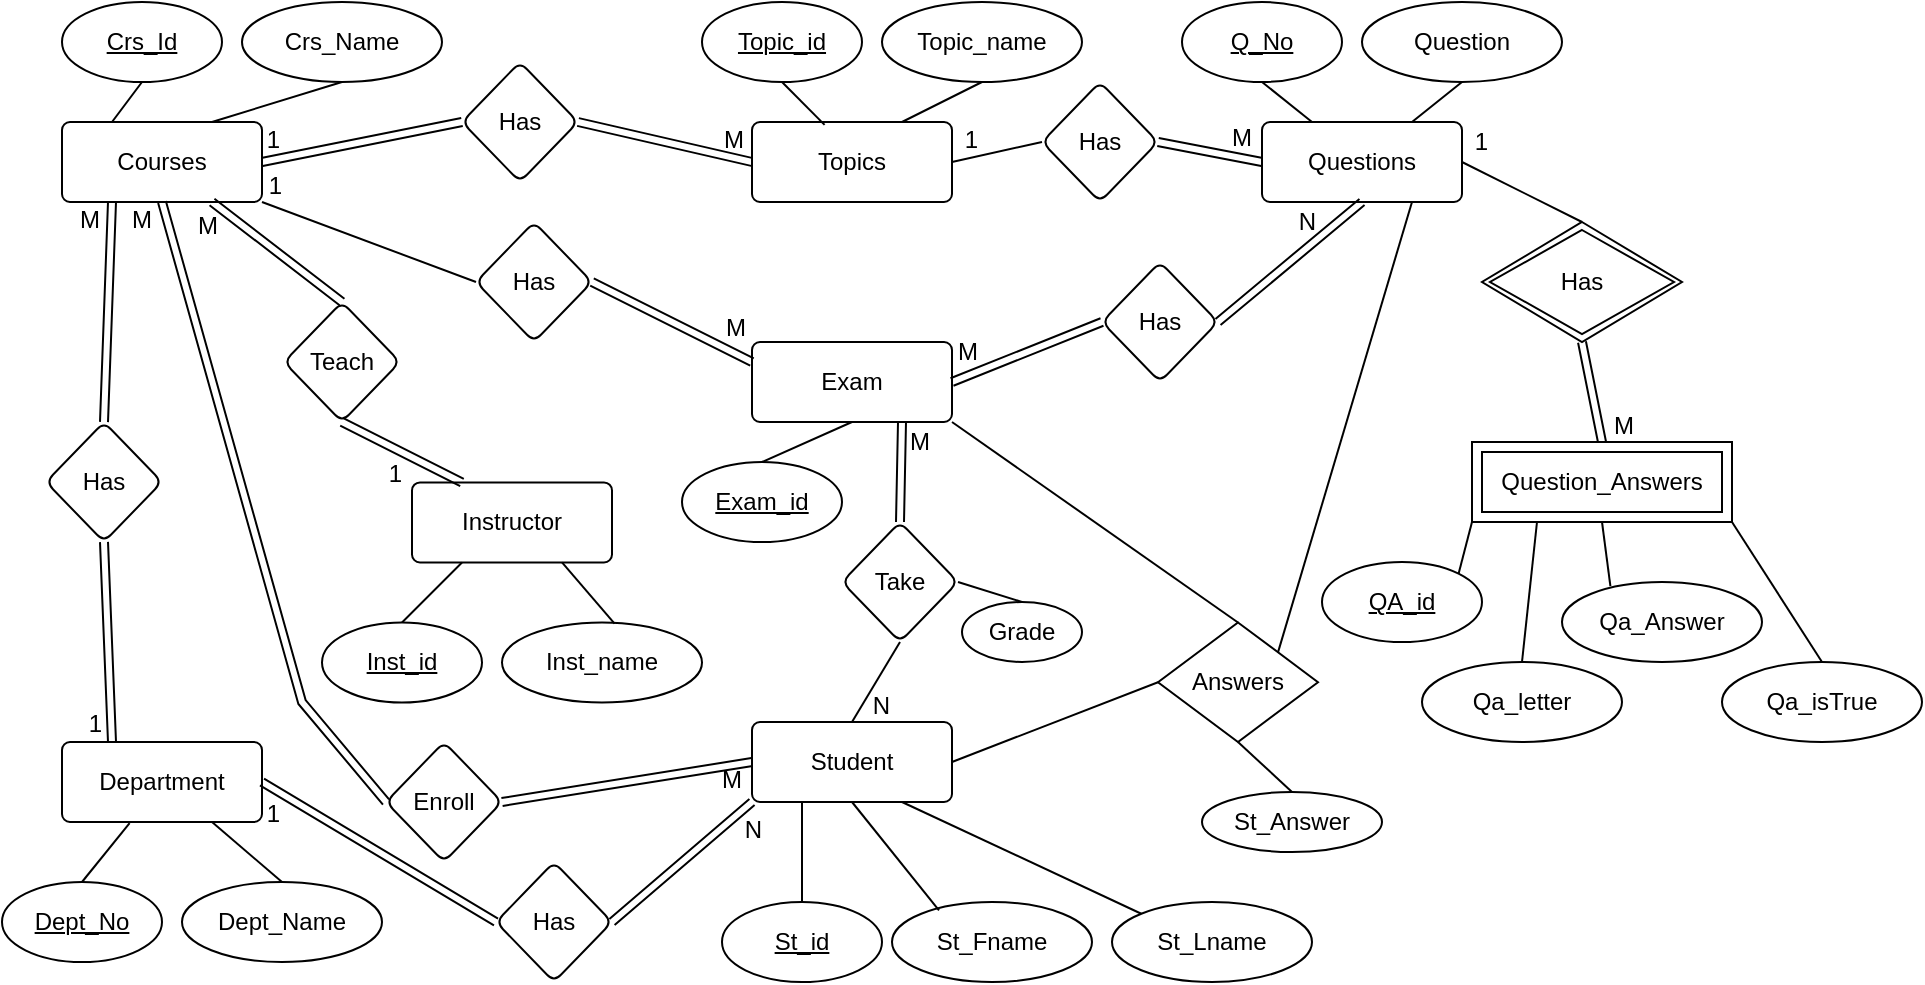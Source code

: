 <mxfile version="24.5.5" type="github">
  <diagram id="R2lEEEUBdFMjLlhIrx00" name="Page-1">
    <mxGraphModel dx="810" dy="521" grid="1" gridSize="10" guides="1" tooltips="1" connect="1" arrows="1" fold="1" page="1" pageScale="1" pageWidth="850" pageHeight="1100" math="0" shadow="0" extFonts="Permanent Marker^https://fonts.googleapis.com/css?family=Permanent+Marker">
      <root>
        <mxCell id="0" />
        <mxCell id="1" parent="0" />
        <mxCell id="1rXiYcd5lSGq8Ji5P_R9-1" value="Courses" style="rounded=1;arcSize=10;whiteSpace=wrap;html=1;align=center;" parent="1" vertex="1">
          <mxGeometry x="30" y="60" width="100" height="40" as="geometry" />
        </mxCell>
        <mxCell id="1rXiYcd5lSGq8Ji5P_R9-2" value="Instructor" style="rounded=1;arcSize=10;whiteSpace=wrap;html=1;align=center;" parent="1" vertex="1">
          <mxGeometry x="205" y="240.23" width="100" height="40" as="geometry" />
        </mxCell>
        <mxCell id="1rXiYcd5lSGq8Ji5P_R9-3" value="Topics" style="rounded=1;arcSize=10;whiteSpace=wrap;html=1;align=center;" parent="1" vertex="1">
          <mxGeometry x="375" y="60" width="100" height="40" as="geometry" />
        </mxCell>
        <mxCell id="1rXiYcd5lSGq8Ji5P_R9-4" value="Exam" style="rounded=1;arcSize=10;whiteSpace=wrap;html=1;align=center;" parent="1" vertex="1">
          <mxGeometry x="375" y="170" width="100" height="40" as="geometry" />
        </mxCell>
        <mxCell id="1rXiYcd5lSGq8Ji5P_R9-5" value="Student" style="rounded=1;arcSize=10;whiteSpace=wrap;html=1;align=center;" parent="1" vertex="1">
          <mxGeometry x="375" y="360" width="100" height="40" as="geometry" />
        </mxCell>
        <mxCell id="1rXiYcd5lSGq8Ji5P_R9-6" value="Department" style="rounded=1;arcSize=10;whiteSpace=wrap;html=1;align=center;" parent="1" vertex="1">
          <mxGeometry x="30" y="370" width="100" height="40" as="geometry" />
        </mxCell>
        <mxCell id="1rXiYcd5lSGq8Ji5P_R9-7" value="Questions" style="rounded=1;arcSize=10;whiteSpace=wrap;html=1;align=center;" parent="1" vertex="1">
          <mxGeometry x="630" y="60" width="100" height="40" as="geometry" />
        </mxCell>
        <mxCell id="1rXiYcd5lSGq8Ji5P_R9-25" value="" style="endArrow=none;html=1;rounded=0;entryX=0.5;entryY=1;entryDx=0;entryDy=0;exitX=0.25;exitY=0;exitDx=0;exitDy=0;" parent="1" source="1rXiYcd5lSGq8Ji5P_R9-1" target="1rXiYcd5lSGq8Ji5P_R9-36" edge="1">
          <mxGeometry width="50" height="50" relative="1" as="geometry">
            <mxPoint x="380" y="250" as="sourcePoint" />
            <mxPoint x="75" y="40" as="targetPoint" />
          </mxGeometry>
        </mxCell>
        <mxCell id="1rXiYcd5lSGq8Ji5P_R9-29" value="Crs_Name" style="ellipse;whiteSpace=wrap;html=1;align=center;" parent="1" vertex="1">
          <mxGeometry x="120" width="100" height="40" as="geometry" />
        </mxCell>
        <mxCell id="1rXiYcd5lSGq8Ji5P_R9-31" value="" style="endArrow=none;html=1;rounded=0;entryX=0.5;entryY=1;entryDx=0;entryDy=0;exitX=0.75;exitY=0;exitDx=0;exitDy=0;" parent="1" source="1rXiYcd5lSGq8Ji5P_R9-1" target="1rXiYcd5lSGq8Ji5P_R9-29" edge="1">
          <mxGeometry width="50" height="50" relative="1" as="geometry">
            <mxPoint x="380" y="150" as="sourcePoint" />
            <mxPoint x="430" y="100" as="targetPoint" />
          </mxGeometry>
        </mxCell>
        <mxCell id="1rXiYcd5lSGq8Ji5P_R9-36" value="Crs_Id" style="ellipse;whiteSpace=wrap;html=1;align=center;fontStyle=4;" parent="1" vertex="1">
          <mxGeometry x="30" width="80" height="40" as="geometry" />
        </mxCell>
        <mxCell id="1rXiYcd5lSGq8Ji5P_R9-39" value="" style="endArrow=none;html=1;rounded=0;entryX=0.5;entryY=1;entryDx=0;entryDy=0;exitX=0.363;exitY=0.036;exitDx=0;exitDy=0;exitPerimeter=0;" parent="1" source="1rXiYcd5lSGq8Ji5P_R9-3" target="1rXiYcd5lSGq8Ji5P_R9-42" edge="1">
          <mxGeometry width="50" height="50" relative="1" as="geometry">
            <mxPoint x="397" y="60" as="sourcePoint" />
            <mxPoint x="395" y="40" as="targetPoint" />
          </mxGeometry>
        </mxCell>
        <mxCell id="1rXiYcd5lSGq8Ji5P_R9-40" value="Topic_name" style="ellipse;whiteSpace=wrap;html=1;align=center;" parent="1" vertex="1">
          <mxGeometry x="440" width="100" height="40" as="geometry" />
        </mxCell>
        <mxCell id="1rXiYcd5lSGq8Ji5P_R9-41" value="" style="endArrow=none;html=1;rounded=0;entryX=0.5;entryY=1;entryDx=0;entryDy=0;exitX=0.75;exitY=0;exitDx=0;exitDy=0;" parent="1" source="1rXiYcd5lSGq8Ji5P_R9-3" target="1rXiYcd5lSGq8Ji5P_R9-40" edge="1">
          <mxGeometry width="50" height="50" relative="1" as="geometry">
            <mxPoint x="447" y="60" as="sourcePoint" />
            <mxPoint x="750" y="100" as="targetPoint" />
          </mxGeometry>
        </mxCell>
        <mxCell id="1rXiYcd5lSGq8Ji5P_R9-42" value="Topic_id" style="ellipse;whiteSpace=wrap;html=1;align=center;fontStyle=4;" parent="1" vertex="1">
          <mxGeometry x="350" width="80" height="40" as="geometry" />
        </mxCell>
        <mxCell id="1rXiYcd5lSGq8Ji5P_R9-43" value="" style="endArrow=none;html=1;rounded=0;entryX=0.5;entryY=0;entryDx=0;entryDy=0;exitX=0.338;exitY=1.014;exitDx=0;exitDy=0;exitPerimeter=0;" parent="1" source="1rXiYcd5lSGq8Ji5P_R9-6" target="1rXiYcd5lSGq8Ji5P_R9-46" edge="1">
          <mxGeometry width="50" height="50" relative="1" as="geometry">
            <mxPoint x="77" y="500" as="sourcePoint" />
            <mxPoint x="75" y="480" as="targetPoint" />
          </mxGeometry>
        </mxCell>
        <mxCell id="1rXiYcd5lSGq8Ji5P_R9-44" value="Dept_Name" style="ellipse;whiteSpace=wrap;html=1;align=center;" parent="1" vertex="1">
          <mxGeometry x="90" y="440" width="100" height="40" as="geometry" />
        </mxCell>
        <mxCell id="1rXiYcd5lSGq8Ji5P_R9-45" value="" style="endArrow=none;html=1;rounded=0;entryX=0.5;entryY=0;entryDx=0;entryDy=0;exitX=0.75;exitY=1;exitDx=0;exitDy=0;" parent="1" source="1rXiYcd5lSGq8Ji5P_R9-6" target="1rXiYcd5lSGq8Ji5P_R9-44" edge="1">
          <mxGeometry width="50" height="50" relative="1" as="geometry">
            <mxPoint x="127" y="500" as="sourcePoint" />
            <mxPoint x="430" y="540" as="targetPoint" />
          </mxGeometry>
        </mxCell>
        <mxCell id="1rXiYcd5lSGq8Ji5P_R9-46" value="Dept_No" style="ellipse;whiteSpace=wrap;html=1;align=center;fontStyle=4;" parent="1" vertex="1">
          <mxGeometry y="440" width="80" height="40" as="geometry" />
        </mxCell>
        <mxCell id="1rXiYcd5lSGq8Ji5P_R9-47" value="" style="endArrow=none;html=1;rounded=0;entryX=0.5;entryY=0;entryDx=0;entryDy=0;exitX=0.25;exitY=1;exitDx=0;exitDy=0;" parent="1" source="1rXiYcd5lSGq8Ji5P_R9-5" target="1rXiYcd5lSGq8Ji5P_R9-50" edge="1">
          <mxGeometry width="50" height="50" relative="1" as="geometry">
            <mxPoint x="382" y="500" as="sourcePoint" />
            <mxPoint x="380" y="480" as="targetPoint" />
          </mxGeometry>
        </mxCell>
        <mxCell id="1rXiYcd5lSGq8Ji5P_R9-48" value="St_Fname" style="ellipse;whiteSpace=wrap;html=1;align=center;" parent="1" vertex="1">
          <mxGeometry x="445" y="450" width="100" height="40" as="geometry" />
        </mxCell>
        <mxCell id="1rXiYcd5lSGq8Ji5P_R9-49" value="" style="endArrow=none;html=1;rounded=0;entryX=0.235;entryY=0.105;entryDx=0;entryDy=0;exitX=0.5;exitY=1;exitDx=0;exitDy=0;entryPerimeter=0;" parent="1" source="1rXiYcd5lSGq8Ji5P_R9-5" target="1rXiYcd5lSGq8Ji5P_R9-48" edge="1">
          <mxGeometry width="50" height="50" relative="1" as="geometry">
            <mxPoint x="432" y="500" as="sourcePoint" />
            <mxPoint x="735" y="540" as="targetPoint" />
          </mxGeometry>
        </mxCell>
        <mxCell id="1rXiYcd5lSGq8Ji5P_R9-50" value="St_id" style="ellipse;whiteSpace=wrap;html=1;align=center;fontStyle=4;" parent="1" vertex="1">
          <mxGeometry x="360" y="450" width="80" height="40" as="geometry" />
        </mxCell>
        <mxCell id="1rXiYcd5lSGq8Ji5P_R9-51" value="" style="endArrow=none;html=1;rounded=0;entryX=0.5;entryY=0;entryDx=0;entryDy=0;exitX=0.25;exitY=1;exitDx=0;exitDy=0;" parent="1" source="1rXiYcd5lSGq8Ji5P_R9-2" target="1rXiYcd5lSGq8Ji5P_R9-54" edge="1">
          <mxGeometry width="50" height="50" relative="1" as="geometry">
            <mxPoint x="207" y="370.23" as="sourcePoint" />
            <mxPoint x="205" y="350.23" as="targetPoint" />
          </mxGeometry>
        </mxCell>
        <mxCell id="1rXiYcd5lSGq8Ji5P_R9-52" value="Inst_name" style="ellipse;whiteSpace=wrap;html=1;align=center;" parent="1" vertex="1">
          <mxGeometry x="250" y="310.23" width="100" height="40" as="geometry" />
        </mxCell>
        <mxCell id="1rXiYcd5lSGq8Ji5P_R9-53" value="" style="endArrow=none;html=1;rounded=0;entryX=0.563;entryY=0.014;entryDx=0;entryDy=0;exitX=0.75;exitY=1;exitDx=0;exitDy=0;entryPerimeter=0;" parent="1" source="1rXiYcd5lSGq8Ji5P_R9-2" target="1rXiYcd5lSGq8Ji5P_R9-52" edge="1">
          <mxGeometry width="50" height="50" relative="1" as="geometry">
            <mxPoint x="257" y="370.23" as="sourcePoint" />
            <mxPoint x="560" y="410.23" as="targetPoint" />
          </mxGeometry>
        </mxCell>
        <mxCell id="1rXiYcd5lSGq8Ji5P_R9-54" value="Inst_id" style="ellipse;whiteSpace=wrap;html=1;align=center;fontStyle=4;" parent="1" vertex="1">
          <mxGeometry x="160" y="310.23" width="80" height="40" as="geometry" />
        </mxCell>
        <mxCell id="1rXiYcd5lSGq8Ji5P_R9-55" value="" style="endArrow=none;html=1;rounded=0;entryX=0.5;entryY=0;entryDx=0;entryDy=0;exitX=0.5;exitY=1;exitDx=0;exitDy=0;" parent="1" source="1rXiYcd5lSGq8Ji5P_R9-4" target="1rXiYcd5lSGq8Ji5P_R9-58" edge="1">
          <mxGeometry width="50" height="50" relative="1" as="geometry">
            <mxPoint x="382" y="280" as="sourcePoint" />
            <mxPoint x="380" y="260" as="targetPoint" />
          </mxGeometry>
        </mxCell>
        <mxCell id="1rXiYcd5lSGq8Ji5P_R9-58" value="Exam_id" style="ellipse;whiteSpace=wrap;html=1;align=center;fontStyle=4;" parent="1" vertex="1">
          <mxGeometry x="340" y="230" width="80" height="40" as="geometry" />
        </mxCell>
        <mxCell id="1rXiYcd5lSGq8Ji5P_R9-59" value="" style="endArrow=none;html=1;rounded=0;entryX=0.5;entryY=1;entryDx=0;entryDy=0;exitX=0.25;exitY=0;exitDx=0;exitDy=0;" parent="1" source="1rXiYcd5lSGq8Ji5P_R9-7" target="1rXiYcd5lSGq8Ji5P_R9-62" edge="1">
          <mxGeometry width="50" height="50" relative="1" as="geometry">
            <mxPoint x="637" y="60" as="sourcePoint" />
            <mxPoint x="635" y="40" as="targetPoint" />
          </mxGeometry>
        </mxCell>
        <mxCell id="1rXiYcd5lSGq8Ji5P_R9-60" value="Question" style="ellipse;whiteSpace=wrap;html=1;align=center;" parent="1" vertex="1">
          <mxGeometry x="680" width="100" height="40" as="geometry" />
        </mxCell>
        <mxCell id="1rXiYcd5lSGq8Ji5P_R9-61" value="" style="endArrow=none;html=1;rounded=0;entryX=0.5;entryY=1;entryDx=0;entryDy=0;exitX=0.75;exitY=0;exitDx=0;exitDy=0;" parent="1" source="1rXiYcd5lSGq8Ji5P_R9-7" target="1rXiYcd5lSGq8Ji5P_R9-60" edge="1">
          <mxGeometry width="50" height="50" relative="1" as="geometry">
            <mxPoint x="687" y="60" as="sourcePoint" />
            <mxPoint x="990" y="100" as="targetPoint" />
          </mxGeometry>
        </mxCell>
        <mxCell id="1rXiYcd5lSGq8Ji5P_R9-62" value="Q_No" style="ellipse;whiteSpace=wrap;html=1;align=center;fontStyle=4;" parent="1" vertex="1">
          <mxGeometry x="590" width="80" height="40" as="geometry" />
        </mxCell>
        <mxCell id="1rXiYcd5lSGq8Ji5P_R9-63" value="" style="endArrow=none;html=1;rounded=0;entryX=1;entryY=0;entryDx=0;entryDy=0;exitX=0;exitY=1;exitDx=0;exitDy=0;" parent="1" source="1rXiYcd5lSGq8Ji5P_R9-67" target="1rXiYcd5lSGq8Ji5P_R9-66" edge="1">
          <mxGeometry width="50" height="50" relative="1" as="geometry">
            <mxPoint x="757" y="370" as="sourcePoint" />
            <mxPoint x="755" y="350" as="targetPoint" />
          </mxGeometry>
        </mxCell>
        <mxCell id="1rXiYcd5lSGq8Ji5P_R9-64" value="Qa_Answer" style="ellipse;whiteSpace=wrap;html=1;align=center;" parent="1" vertex="1">
          <mxGeometry x="780" y="290" width="100" height="40" as="geometry" />
        </mxCell>
        <mxCell id="1rXiYcd5lSGq8Ji5P_R9-65" value="" style="endArrow=none;html=1;rounded=0;entryX=0.242;entryY=0.052;entryDx=0;entryDy=0;exitX=0.5;exitY=1;exitDx=0;exitDy=0;entryPerimeter=0;" parent="1" source="1rXiYcd5lSGq8Ji5P_R9-67" target="1rXiYcd5lSGq8Ji5P_R9-64" edge="1">
          <mxGeometry width="50" height="50" relative="1" as="geometry">
            <mxPoint x="807" y="370" as="sourcePoint" />
            <mxPoint x="1110" y="410" as="targetPoint" />
          </mxGeometry>
        </mxCell>
        <mxCell id="1rXiYcd5lSGq8Ji5P_R9-66" value="QA_id" style="ellipse;whiteSpace=wrap;html=1;align=center;fontStyle=4;" parent="1" vertex="1">
          <mxGeometry x="660" y="280" width="80" height="40" as="geometry" />
        </mxCell>
        <mxCell id="1rXiYcd5lSGq8Ji5P_R9-67" value="Question_Answers" style="shape=ext;margin=3;double=1;whiteSpace=wrap;html=1;align=center;" parent="1" vertex="1">
          <mxGeometry x="735" y="220" width="130" height="40" as="geometry" />
        </mxCell>
        <mxCell id="1rXiYcd5lSGq8Ji5P_R9-68" value="St_Lname" style="ellipse;whiteSpace=wrap;html=1;align=center;" parent="1" vertex="1">
          <mxGeometry x="555" y="450" width="100" height="40" as="geometry" />
        </mxCell>
        <mxCell id="1rXiYcd5lSGq8Ji5P_R9-69" value="" style="endArrow=none;html=1;rounded=0;entryX=0;entryY=0;entryDx=0;entryDy=0;exitX=0.75;exitY=1;exitDx=0;exitDy=0;" parent="1" source="1rXiYcd5lSGq8Ji5P_R9-5" target="1rXiYcd5lSGq8Ji5P_R9-68" edge="1">
          <mxGeometry width="50" height="50" relative="1" as="geometry">
            <mxPoint x="435" y="410" as="sourcePoint" />
            <mxPoint x="459" y="454" as="targetPoint" />
          </mxGeometry>
        </mxCell>
        <mxCell id="1rXiYcd5lSGq8Ji5P_R9-71" value="Qa_letter" style="ellipse;whiteSpace=wrap;html=1;align=center;" parent="1" vertex="1">
          <mxGeometry x="710" y="330" width="100" height="40" as="geometry" />
        </mxCell>
        <mxCell id="1rXiYcd5lSGq8Ji5P_R9-72" value="" style="endArrow=none;html=1;rounded=0;exitX=0.25;exitY=1;exitDx=0;exitDy=0;entryX=0.5;entryY=0;entryDx=0;entryDy=0;" parent="1" source="1rXiYcd5lSGq8Ji5P_R9-67" target="1rXiYcd5lSGq8Ji5P_R9-71" edge="1">
          <mxGeometry width="50" height="50" relative="1" as="geometry">
            <mxPoint x="807" y="440" as="sourcePoint" />
            <mxPoint x="760" y="330" as="targetPoint" />
          </mxGeometry>
        </mxCell>
        <mxCell id="1rXiYcd5lSGq8Ji5P_R9-73" value="Qa_isTrue" style="ellipse;whiteSpace=wrap;html=1;align=center;" parent="1" vertex="1">
          <mxGeometry x="860" y="330" width="100" height="40" as="geometry" />
        </mxCell>
        <mxCell id="1rXiYcd5lSGq8Ji5P_R9-74" value="" style="endArrow=none;html=1;rounded=0;entryX=0.5;entryY=0;entryDx=0;entryDy=0;exitX=1;exitY=1;exitDx=0;exitDy=0;" parent="1" source="1rXiYcd5lSGq8Ji5P_R9-67" target="1rXiYcd5lSGq8Ji5P_R9-73" edge="1">
          <mxGeometry width="50" height="50" relative="1" as="geometry">
            <mxPoint x="887" y="310" as="sourcePoint" />
            <mxPoint x="1190" y="350" as="targetPoint" />
          </mxGeometry>
        </mxCell>
        <mxCell id="1rXiYcd5lSGq8Ji5P_R9-75" value="Has" style="rhombus;whiteSpace=wrap;html=1;rounded=1;arcSize=10;" parent="1" vertex="1">
          <mxGeometry x="22" y="210" width="58" height="60" as="geometry" />
        </mxCell>
        <mxCell id="1rXiYcd5lSGq8Ji5P_R9-90" value="" style="shape=link;html=1;rounded=0;exitX=0.5;exitY=1;exitDx=0;exitDy=0;entryX=0.25;entryY=0;entryDx=0;entryDy=0;" parent="1" source="1rXiYcd5lSGq8Ji5P_R9-75" target="1rXiYcd5lSGq8Ji5P_R9-6" edge="1">
          <mxGeometry relative="1" as="geometry">
            <mxPoint x="200" y="270" as="sourcePoint" />
            <mxPoint x="360" y="270" as="targetPoint" />
          </mxGeometry>
        </mxCell>
        <mxCell id="1rXiYcd5lSGq8Ji5P_R9-91" value="1" style="resizable=0;html=1;whiteSpace=wrap;align=right;verticalAlign=bottom;" parent="1rXiYcd5lSGq8Ji5P_R9-90" connectable="0" vertex="1">
          <mxGeometry x="1" relative="1" as="geometry">
            <mxPoint x="-3" as="offset" />
          </mxGeometry>
        </mxCell>
        <mxCell id="1rXiYcd5lSGq8Ji5P_R9-93" value="" style="shape=link;html=1;rounded=0;exitX=0.5;exitY=0;exitDx=0;exitDy=0;entryX=0.25;entryY=1;entryDx=0;entryDy=0;" parent="1" source="1rXiYcd5lSGq8Ji5P_R9-75" target="1rXiYcd5lSGq8Ji5P_R9-1" edge="1">
          <mxGeometry relative="1" as="geometry">
            <mxPoint x="200" y="270" as="sourcePoint" />
            <mxPoint x="360" y="270" as="targetPoint" />
          </mxGeometry>
        </mxCell>
        <mxCell id="1rXiYcd5lSGq8Ji5P_R9-94" value="M" style="resizable=0;html=1;whiteSpace=wrap;align=right;verticalAlign=bottom;" parent="1rXiYcd5lSGq8Ji5P_R9-93" connectable="0" vertex="1">
          <mxGeometry x="1" relative="1" as="geometry">
            <mxPoint x="-4" y="17" as="offset" />
          </mxGeometry>
        </mxCell>
        <mxCell id="1rXiYcd5lSGq8Ji5P_R9-95" value="Has" style="rhombus;whiteSpace=wrap;html=1;rounded=1;arcSize=10;" parent="1" vertex="1">
          <mxGeometry x="230" y="30" width="58" height="60" as="geometry" />
        </mxCell>
        <mxCell id="1rXiYcd5lSGq8Ji5P_R9-96" value="" style="shape=link;html=1;rounded=0;exitX=1;exitY=0.5;exitDx=0;exitDy=0;entryX=0;entryY=0.5;entryDx=0;entryDy=0;" parent="1" source="1rXiYcd5lSGq8Ji5P_R9-95" target="1rXiYcd5lSGq8Ji5P_R9-3" edge="1">
          <mxGeometry relative="1" as="geometry">
            <mxPoint x="370" y="180" as="sourcePoint" />
            <mxPoint x="250" y="280" as="targetPoint" />
          </mxGeometry>
        </mxCell>
        <mxCell id="1rXiYcd5lSGq8Ji5P_R9-97" value="M" style="resizable=0;html=1;whiteSpace=wrap;align=right;verticalAlign=bottom;" parent="1rXiYcd5lSGq8Ji5P_R9-96" connectable="0" vertex="1">
          <mxGeometry x="1" relative="1" as="geometry">
            <mxPoint x="-3" y="-3" as="offset" />
          </mxGeometry>
        </mxCell>
        <mxCell id="1rXiYcd5lSGq8Ji5P_R9-98" value="" style="shape=link;html=1;rounded=0;exitX=0;exitY=0.5;exitDx=0;exitDy=0;entryX=1;entryY=0.5;entryDx=0;entryDy=0;" parent="1" source="1rXiYcd5lSGq8Ji5P_R9-95" target="1rXiYcd5lSGq8Ji5P_R9-1" edge="1">
          <mxGeometry relative="1" as="geometry">
            <mxPoint x="370" y="180" as="sourcePoint" />
            <mxPoint x="250" y="10" as="targetPoint" />
          </mxGeometry>
        </mxCell>
        <mxCell id="1rXiYcd5lSGq8Ji5P_R9-99" value="1" style="resizable=0;html=1;whiteSpace=wrap;align=right;verticalAlign=bottom;" parent="1rXiYcd5lSGq8Ji5P_R9-98" connectable="0" vertex="1">
          <mxGeometry x="1" relative="1" as="geometry">
            <mxPoint x="11" y="-3" as="offset" />
          </mxGeometry>
        </mxCell>
        <mxCell id="1rXiYcd5lSGq8Ji5P_R9-100" value="Teach" style="rhombus;whiteSpace=wrap;html=1;rounded=1;arcSize=10;" parent="1" vertex="1">
          <mxGeometry x="141" y="150" width="58" height="60" as="geometry" />
        </mxCell>
        <mxCell id="1rXiYcd5lSGq8Ji5P_R9-101" value="" style="shape=link;html=1;rounded=0;exitX=0.5;exitY=1;exitDx=0;exitDy=0;entryX=0.25;entryY=0;entryDx=0;entryDy=0;" parent="1" source="1rXiYcd5lSGq8Ji5P_R9-100" target="1rXiYcd5lSGq8Ji5P_R9-2" edge="1">
          <mxGeometry relative="1" as="geometry">
            <mxPoint x="359" y="280" as="sourcePoint" />
            <mxPoint x="239" y="380" as="targetPoint" />
          </mxGeometry>
        </mxCell>
        <mxCell id="1rXiYcd5lSGq8Ji5P_R9-102" value="1" style="resizable=0;html=1;whiteSpace=wrap;align=right;verticalAlign=bottom;" parent="1rXiYcd5lSGq8Ji5P_R9-101" connectable="0" vertex="1">
          <mxGeometry x="1" relative="1" as="geometry">
            <mxPoint x="-28" y="4" as="offset" />
          </mxGeometry>
        </mxCell>
        <mxCell id="1rXiYcd5lSGq8Ji5P_R9-103" value="" style="shape=link;html=1;rounded=0;exitX=0.5;exitY=0;exitDx=0;exitDy=0;entryX=0.75;entryY=1;entryDx=0;entryDy=0;" parent="1" source="1rXiYcd5lSGq8Ji5P_R9-100" target="1rXiYcd5lSGq8Ji5P_R9-1" edge="1">
          <mxGeometry relative="1" as="geometry">
            <mxPoint x="359" y="280" as="sourcePoint" />
            <mxPoint x="239" y="110" as="targetPoint" />
          </mxGeometry>
        </mxCell>
        <mxCell id="1rXiYcd5lSGq8Ji5P_R9-104" value="M" style="resizable=0;html=1;whiteSpace=wrap;align=right;verticalAlign=bottom;" parent="1rXiYcd5lSGq8Ji5P_R9-103" connectable="0" vertex="1">
          <mxGeometry x="1" relative="1" as="geometry">
            <mxPoint x="4" y="20" as="offset" />
          </mxGeometry>
        </mxCell>
        <mxCell id="1rXiYcd5lSGq8Ji5P_R9-105" value="Has" style="rhombus;whiteSpace=wrap;html=1;rounded=1;arcSize=10;" parent="1" vertex="1">
          <mxGeometry x="237" y="110" width="58" height="60" as="geometry" />
        </mxCell>
        <mxCell id="1rXiYcd5lSGq8Ji5P_R9-106" value="" style="shape=link;html=1;rounded=0;exitX=1;exitY=0.5;exitDx=0;exitDy=0;entryX=0;entryY=0.25;entryDx=0;entryDy=0;" parent="1" source="1rXiYcd5lSGq8Ji5P_R9-105" target="1rXiYcd5lSGq8Ji5P_R9-4" edge="1">
          <mxGeometry relative="1" as="geometry">
            <mxPoint x="230" y="300" as="sourcePoint" />
            <mxPoint x="110" y="400" as="targetPoint" />
          </mxGeometry>
        </mxCell>
        <mxCell id="1rXiYcd5lSGq8Ji5P_R9-107" value="M" style="resizable=0;html=1;whiteSpace=wrap;align=right;verticalAlign=bottom;" parent="1rXiYcd5lSGq8Ji5P_R9-106" connectable="0" vertex="1">
          <mxGeometry x="1" relative="1" as="geometry">
            <mxPoint x="-2" y="-9" as="offset" />
          </mxGeometry>
        </mxCell>
        <mxCell id="1rXiYcd5lSGq8Ji5P_R9-110" value="" style="endArrow=none;html=1;rounded=0;entryX=1;entryY=1;entryDx=0;entryDy=0;exitX=0;exitY=0.5;exitDx=0;exitDy=0;" parent="1" source="1rXiYcd5lSGq8Ji5P_R9-105" target="1rXiYcd5lSGq8Ji5P_R9-1" edge="1">
          <mxGeometry relative="1" as="geometry">
            <mxPoint x="260" y="190" as="sourcePoint" />
            <mxPoint x="420" y="190" as="targetPoint" />
          </mxGeometry>
        </mxCell>
        <mxCell id="1rXiYcd5lSGq8Ji5P_R9-111" value="1" style="resizable=0;html=1;whiteSpace=wrap;align=right;verticalAlign=bottom;" parent="1rXiYcd5lSGq8Ji5P_R9-110" connectable="0" vertex="1">
          <mxGeometry x="1" relative="1" as="geometry">
            <mxPoint x="11" as="offset" />
          </mxGeometry>
        </mxCell>
        <mxCell id="1rXiYcd5lSGq8Ji5P_R9-114" value="Has" style="rhombus;whiteSpace=wrap;html=1;rounded=1;arcSize=10;" parent="1" vertex="1">
          <mxGeometry x="520" y="40" width="58" height="60" as="geometry" />
        </mxCell>
        <mxCell id="1rXiYcd5lSGq8Ji5P_R9-115" value="" style="shape=link;html=1;rounded=0;exitX=1;exitY=0.5;exitDx=0;exitDy=0;entryX=0;entryY=0.5;entryDx=0;entryDy=0;" parent="1" source="1rXiYcd5lSGq8Ji5P_R9-114" target="1rXiYcd5lSGq8Ji5P_R9-7" edge="1">
          <mxGeometry relative="1" as="geometry">
            <mxPoint x="585" y="280" as="sourcePoint" />
            <mxPoint x="730" y="160" as="targetPoint" />
          </mxGeometry>
        </mxCell>
        <mxCell id="1rXiYcd5lSGq8Ji5P_R9-116" value="M" style="resizable=0;html=1;whiteSpace=wrap;align=right;verticalAlign=bottom;" parent="1rXiYcd5lSGq8Ji5P_R9-115" connectable="0" vertex="1">
          <mxGeometry x="1" relative="1" as="geometry">
            <mxPoint x="-4" y="-4" as="offset" />
          </mxGeometry>
        </mxCell>
        <mxCell id="1rXiYcd5lSGq8Ji5P_R9-117" value="" style="endArrow=none;html=1;rounded=0;entryX=1;entryY=0.5;entryDx=0;entryDy=0;exitX=0;exitY=0.5;exitDx=0;exitDy=0;" parent="1" source="1rXiYcd5lSGq8Ji5P_R9-114" target="1rXiYcd5lSGq8Ji5P_R9-3" edge="1">
          <mxGeometry relative="1" as="geometry">
            <mxPoint x="615" y="170" as="sourcePoint" />
            <mxPoint x="485" y="80" as="targetPoint" />
          </mxGeometry>
        </mxCell>
        <mxCell id="1rXiYcd5lSGq8Ji5P_R9-118" value="1" style="resizable=0;html=1;whiteSpace=wrap;align=right;verticalAlign=bottom;" parent="1rXiYcd5lSGq8Ji5P_R9-117" connectable="0" vertex="1">
          <mxGeometry x="1" relative="1" as="geometry">
            <mxPoint x="14" y="-2" as="offset" />
          </mxGeometry>
        </mxCell>
        <mxCell id="1rXiYcd5lSGq8Ji5P_R9-124" value="Enroll" style="rhombus;whiteSpace=wrap;html=1;rounded=1;arcSize=10;" parent="1" vertex="1">
          <mxGeometry x="192" y="370" width="58" height="60" as="geometry" />
        </mxCell>
        <mxCell id="1rXiYcd5lSGq8Ji5P_R9-125" value="" style="shape=link;html=1;rounded=0;exitX=1;exitY=0.5;exitDx=0;exitDy=0;entryX=0;entryY=0.5;entryDx=0;entryDy=0;" parent="1" source="1rXiYcd5lSGq8Ji5P_R9-124" target="1rXiYcd5lSGq8Ji5P_R9-5" edge="1">
          <mxGeometry relative="1" as="geometry">
            <mxPoint x="422" y="540" as="sourcePoint" />
            <mxPoint x="288" y="510" as="targetPoint" />
          </mxGeometry>
        </mxCell>
        <mxCell id="1rXiYcd5lSGq8Ji5P_R9-126" value="N" style="resizable=0;html=1;whiteSpace=wrap;align=right;verticalAlign=bottom;" parent="1rXiYcd5lSGq8Ji5P_R9-125" connectable="0" vertex="1">
          <mxGeometry x="1" relative="1" as="geometry">
            <mxPoint x="7" y="42" as="offset" />
          </mxGeometry>
        </mxCell>
        <mxCell id="1rXiYcd5lSGq8Ji5P_R9-127" value="" style="shape=link;html=1;rounded=0;exitX=0;exitY=0.5;exitDx=0;exitDy=0;entryX=0.5;entryY=1;entryDx=0;entryDy=0;" parent="1" source="1rXiYcd5lSGq8Ji5P_R9-124" target="1rXiYcd5lSGq8Ji5P_R9-1" edge="1">
          <mxGeometry relative="1" as="geometry">
            <mxPoint x="422" y="540" as="sourcePoint" />
            <mxPoint x="168" y="360" as="targetPoint" />
            <Array as="points">
              <mxPoint x="150" y="350" />
            </Array>
          </mxGeometry>
        </mxCell>
        <mxCell id="1rXiYcd5lSGq8Ji5P_R9-128" value="M" style="resizable=0;html=1;whiteSpace=wrap;align=right;verticalAlign=bottom;" parent="1rXiYcd5lSGq8Ji5P_R9-127" connectable="0" vertex="1">
          <mxGeometry x="1" relative="1" as="geometry">
            <mxPoint x="-3" y="18" as="offset" />
          </mxGeometry>
        </mxCell>
        <mxCell id="1rXiYcd5lSGq8Ji5P_R9-129" value="Has" style="rhombus;whiteSpace=wrap;html=1;rounded=1;arcSize=10;" parent="1" vertex="1">
          <mxGeometry x="550" y="130" width="58" height="60" as="geometry" />
        </mxCell>
        <mxCell id="1rXiYcd5lSGq8Ji5P_R9-130" value="" style="shape=link;html=1;rounded=0;exitX=1;exitY=0.5;exitDx=0;exitDy=0;entryX=0.5;entryY=1;entryDx=0;entryDy=0;" parent="1" source="1rXiYcd5lSGq8Ji5P_R9-129" target="1rXiYcd5lSGq8Ji5P_R9-7" edge="1">
          <mxGeometry relative="1" as="geometry">
            <mxPoint x="784" y="295" as="sourcePoint" />
            <mxPoint x="650" y="265" as="targetPoint" />
          </mxGeometry>
        </mxCell>
        <mxCell id="1rXiYcd5lSGq8Ji5P_R9-131" value="N" style="resizable=0;html=1;whiteSpace=wrap;align=right;verticalAlign=bottom;" parent="1rXiYcd5lSGq8Ji5P_R9-130" connectable="0" vertex="1">
          <mxGeometry x="1" relative="1" as="geometry">
            <mxPoint x="-21" y="18" as="offset" />
          </mxGeometry>
        </mxCell>
        <mxCell id="1rXiYcd5lSGq8Ji5P_R9-132" value="" style="shape=link;html=1;rounded=0;exitX=0;exitY=0.5;exitDx=0;exitDy=0;entryX=1;entryY=0.5;entryDx=0;entryDy=0;" parent="1" source="1rXiYcd5lSGq8Ji5P_R9-129" target="1rXiYcd5lSGq8Ji5P_R9-4" edge="1">
          <mxGeometry relative="1" as="geometry">
            <mxPoint x="784" y="295" as="sourcePoint" />
            <mxPoint x="530" y="115" as="targetPoint" />
          </mxGeometry>
        </mxCell>
        <mxCell id="1rXiYcd5lSGq8Ji5P_R9-133" value="M" style="resizable=0;html=1;whiteSpace=wrap;align=right;verticalAlign=bottom;" parent="1rXiYcd5lSGq8Ji5P_R9-132" connectable="0" vertex="1">
          <mxGeometry x="1" relative="1" as="geometry">
            <mxPoint x="15" y="-7" as="offset" />
          </mxGeometry>
        </mxCell>
        <mxCell id="1rXiYcd5lSGq8Ji5P_R9-139" value="Take" style="rhombus;whiteSpace=wrap;html=1;rounded=1;arcSize=10;" parent="1" vertex="1">
          <mxGeometry x="420" y="260" width="58" height="60" as="geometry" />
        </mxCell>
        <mxCell id="1rXiYcd5lSGq8Ji5P_R9-140" value="" style="shape=link;html=1;rounded=0;exitX=0.5;exitY=0;exitDx=0;exitDy=0;entryX=0.75;entryY=1;entryDx=0;entryDy=0;" parent="1" source="1rXiYcd5lSGq8Ji5P_R9-139" target="1rXiYcd5lSGq8Ji5P_R9-4" edge="1">
          <mxGeometry relative="1" as="geometry">
            <mxPoint x="463" y="450" as="sourcePoint" />
            <mxPoint x="608" y="330" as="targetPoint" />
          </mxGeometry>
        </mxCell>
        <mxCell id="1rXiYcd5lSGq8Ji5P_R9-141" value="M" style="resizable=0;html=1;whiteSpace=wrap;align=right;verticalAlign=bottom;" parent="1rXiYcd5lSGq8Ji5P_R9-140" connectable="0" vertex="1">
          <mxGeometry x="1" relative="1" as="geometry">
            <mxPoint x="16" y="18" as="offset" />
          </mxGeometry>
        </mxCell>
        <mxCell id="1rXiYcd5lSGq8Ji5P_R9-142" value="" style="endArrow=none;html=1;rounded=0;entryX=0.5;entryY=0;entryDx=0;entryDy=0;exitX=0.5;exitY=1;exitDx=0;exitDy=0;" parent="1" source="1rXiYcd5lSGq8Ji5P_R9-139" target="1rXiYcd5lSGq8Ji5P_R9-5" edge="1">
          <mxGeometry relative="1" as="geometry">
            <mxPoint x="493" y="340" as="sourcePoint" />
            <mxPoint x="363" y="250" as="targetPoint" />
          </mxGeometry>
        </mxCell>
        <mxCell id="1rXiYcd5lSGq8Ji5P_R9-143" value="N" style="resizable=0;html=1;whiteSpace=wrap;align=right;verticalAlign=bottom;" parent="1rXiYcd5lSGq8Ji5P_R9-142" connectable="0" vertex="1">
          <mxGeometry x="1" relative="1" as="geometry">
            <mxPoint x="20" y="1" as="offset" />
          </mxGeometry>
        </mxCell>
        <mxCell id="1rXiYcd5lSGq8Ji5P_R9-146" value="Grade" style="ellipse;whiteSpace=wrap;html=1;align=center;" parent="1" vertex="1">
          <mxGeometry x="480" y="300" width="60" height="30" as="geometry" />
        </mxCell>
        <mxCell id="1rXiYcd5lSGq8Ji5P_R9-147" value="" style="endArrow=none;html=1;rounded=0;exitX=1;exitY=0.5;exitDx=0;exitDy=0;entryX=0.5;entryY=0;entryDx=0;entryDy=0;" parent="1" source="1rXiYcd5lSGq8Ji5P_R9-139" target="1rXiYcd5lSGq8Ji5P_R9-146" edge="1">
          <mxGeometry width="50" height="50" relative="1" as="geometry">
            <mxPoint x="390" y="270" as="sourcePoint" />
            <mxPoint x="440" y="220" as="targetPoint" />
          </mxGeometry>
        </mxCell>
        <mxCell id="1rXiYcd5lSGq8Ji5P_R9-149" value="Has" style="shape=rhombus;double=1;perimeter=rhombusPerimeter;whiteSpace=wrap;html=1;align=center;" parent="1" vertex="1">
          <mxGeometry x="740" y="110" width="100" height="60" as="geometry" />
        </mxCell>
        <mxCell id="1rXiYcd5lSGq8Ji5P_R9-150" value="" style="shape=link;html=1;rounded=0;exitX=0.5;exitY=1;exitDx=0;exitDy=0;entryX=0.5;entryY=0;entryDx=0;entryDy=0;" parent="1" source="1rXiYcd5lSGq8Ji5P_R9-149" target="1rXiYcd5lSGq8Ji5P_R9-67" edge="1">
          <mxGeometry relative="1" as="geometry">
            <mxPoint x="560" y="170" as="sourcePoint" />
            <mxPoint x="485" y="200" as="targetPoint" />
          </mxGeometry>
        </mxCell>
        <mxCell id="1rXiYcd5lSGq8Ji5P_R9-151" value="M" style="resizable=0;html=1;whiteSpace=wrap;align=right;verticalAlign=bottom;" parent="1rXiYcd5lSGq8Ji5P_R9-150" connectable="0" vertex="1">
          <mxGeometry x="1" relative="1" as="geometry">
            <mxPoint x="17" as="offset" />
          </mxGeometry>
        </mxCell>
        <mxCell id="1rXiYcd5lSGq8Ji5P_R9-152" value="" style="endArrow=none;html=1;rounded=0;entryX=1;entryY=0.5;entryDx=0;entryDy=0;exitX=0.5;exitY=0;exitDx=0;exitDy=0;" parent="1" source="1rXiYcd5lSGq8Ji5P_R9-149" target="1rXiYcd5lSGq8Ji5P_R9-7" edge="1">
          <mxGeometry relative="1" as="geometry">
            <mxPoint x="810" y="70" as="sourcePoint" />
            <mxPoint x="485" y="90" as="targetPoint" />
          </mxGeometry>
        </mxCell>
        <mxCell id="1rXiYcd5lSGq8Ji5P_R9-153" value="1" style="resizable=0;html=1;whiteSpace=wrap;align=right;verticalAlign=bottom;" parent="1rXiYcd5lSGq8Ji5P_R9-152" connectable="0" vertex="1">
          <mxGeometry x="1" relative="1" as="geometry">
            <mxPoint x="14" y="-2" as="offset" />
          </mxGeometry>
        </mxCell>
        <mxCell id="1rXiYcd5lSGq8Ji5P_R9-154" value="Answers" style="shape=rhombus;perimeter=rhombusPerimeter;whiteSpace=wrap;html=1;align=center;" parent="1" vertex="1">
          <mxGeometry x="578" y="310.23" width="80" height="59.77" as="geometry" />
        </mxCell>
        <mxCell id="1rXiYcd5lSGq8Ji5P_R9-155" value="" style="endArrow=none;html=1;rounded=0;exitX=1;exitY=0.5;exitDx=0;exitDy=0;entryX=0;entryY=0.5;entryDx=0;entryDy=0;" parent="1" source="1rXiYcd5lSGq8Ji5P_R9-5" target="1rXiYcd5lSGq8Ji5P_R9-154" edge="1">
          <mxGeometry relative="1" as="geometry">
            <mxPoint x="400" y="240" as="sourcePoint" />
            <mxPoint x="560" y="240" as="targetPoint" />
          </mxGeometry>
        </mxCell>
        <mxCell id="1rXiYcd5lSGq8Ji5P_R9-156" value="" style="endArrow=none;html=1;rounded=0;exitX=1;exitY=1;exitDx=0;exitDy=0;entryX=0.5;entryY=0;entryDx=0;entryDy=0;" parent="1" source="1rXiYcd5lSGq8Ji5P_R9-4" target="1rXiYcd5lSGq8Ji5P_R9-154" edge="1">
          <mxGeometry relative="1" as="geometry">
            <mxPoint x="485" y="390" as="sourcePoint" />
            <mxPoint x="560" y="350" as="targetPoint" />
          </mxGeometry>
        </mxCell>
        <mxCell id="1rXiYcd5lSGq8Ji5P_R9-157" value="" style="endArrow=none;html=1;rounded=0;exitX=0.75;exitY=1;exitDx=0;exitDy=0;entryX=1;entryY=0;entryDx=0;entryDy=0;" parent="1" source="1rXiYcd5lSGq8Ji5P_R9-7" target="1rXiYcd5lSGq8Ji5P_R9-154" edge="1">
          <mxGeometry relative="1" as="geometry">
            <mxPoint x="485" y="220" as="sourcePoint" />
            <mxPoint x="600" y="320" as="targetPoint" />
          </mxGeometry>
        </mxCell>
        <mxCell id="1rXiYcd5lSGq8Ji5P_R9-158" value="St_Answer" style="ellipse;whiteSpace=wrap;html=1;align=center;" parent="1" vertex="1">
          <mxGeometry x="600" y="395" width="90" height="30" as="geometry" />
        </mxCell>
        <mxCell id="1rXiYcd5lSGq8Ji5P_R9-159" value="" style="endArrow=none;html=1;rounded=0;exitX=0.5;exitY=1;exitDx=0;exitDy=0;entryX=0.5;entryY=0;entryDx=0;entryDy=0;" parent="1" source="1rXiYcd5lSGq8Ji5P_R9-154" target="1rXiYcd5lSGq8Ji5P_R9-158" edge="1">
          <mxGeometry width="50" height="50" relative="1" as="geometry">
            <mxPoint x="608" y="380" as="sourcePoint" />
            <mxPoint x="570" y="310" as="targetPoint" />
          </mxGeometry>
        </mxCell>
        <mxCell id="1rXiYcd5lSGq8Ji5P_R9-160" value="Has" style="rhombus;whiteSpace=wrap;html=1;rounded=1;arcSize=10;" parent="1" vertex="1">
          <mxGeometry x="247" y="430" width="58" height="60" as="geometry" />
        </mxCell>
        <mxCell id="1rXiYcd5lSGq8Ji5P_R9-161" value="" style="shape=link;html=1;rounded=0;exitX=1;exitY=0.5;exitDx=0;exitDy=0;entryX=0;entryY=1;entryDx=0;entryDy=0;" parent="1" source="1rXiYcd5lSGq8Ji5P_R9-160" target="1rXiYcd5lSGq8Ji5P_R9-5" edge="1">
          <mxGeometry relative="1" as="geometry">
            <mxPoint x="360" y="620" as="sourcePoint" />
            <mxPoint x="365" y="520" as="targetPoint" />
          </mxGeometry>
        </mxCell>
        <mxCell id="1rXiYcd5lSGq8Ji5P_R9-162" value="M" style="resizable=0;html=1;whiteSpace=wrap;align=right;verticalAlign=bottom;" parent="1rXiYcd5lSGq8Ji5P_R9-161" connectable="0" vertex="1">
          <mxGeometry x="1" relative="1" as="geometry">
            <mxPoint x="-3" y="-3" as="offset" />
          </mxGeometry>
        </mxCell>
        <mxCell id="1rXiYcd5lSGq8Ji5P_R9-163" value="" style="shape=link;html=1;rounded=0;exitX=0;exitY=0.5;exitDx=0;exitDy=0;entryX=1;entryY=0.5;entryDx=0;entryDy=0;" parent="1" source="1rXiYcd5lSGq8Ji5P_R9-160" target="1rXiYcd5lSGq8Ji5P_R9-6" edge="1">
          <mxGeometry relative="1" as="geometry">
            <mxPoint x="360" y="620" as="sourcePoint" />
            <mxPoint x="120" y="520" as="targetPoint" />
          </mxGeometry>
        </mxCell>
        <mxCell id="1rXiYcd5lSGq8Ji5P_R9-164" value="1" style="resizable=0;html=1;whiteSpace=wrap;align=right;verticalAlign=bottom;" parent="1rXiYcd5lSGq8Ji5P_R9-163" connectable="0" vertex="1">
          <mxGeometry x="1" relative="1" as="geometry">
            <mxPoint x="11" y="25" as="offset" />
          </mxGeometry>
        </mxCell>
      </root>
    </mxGraphModel>
  </diagram>
</mxfile>
